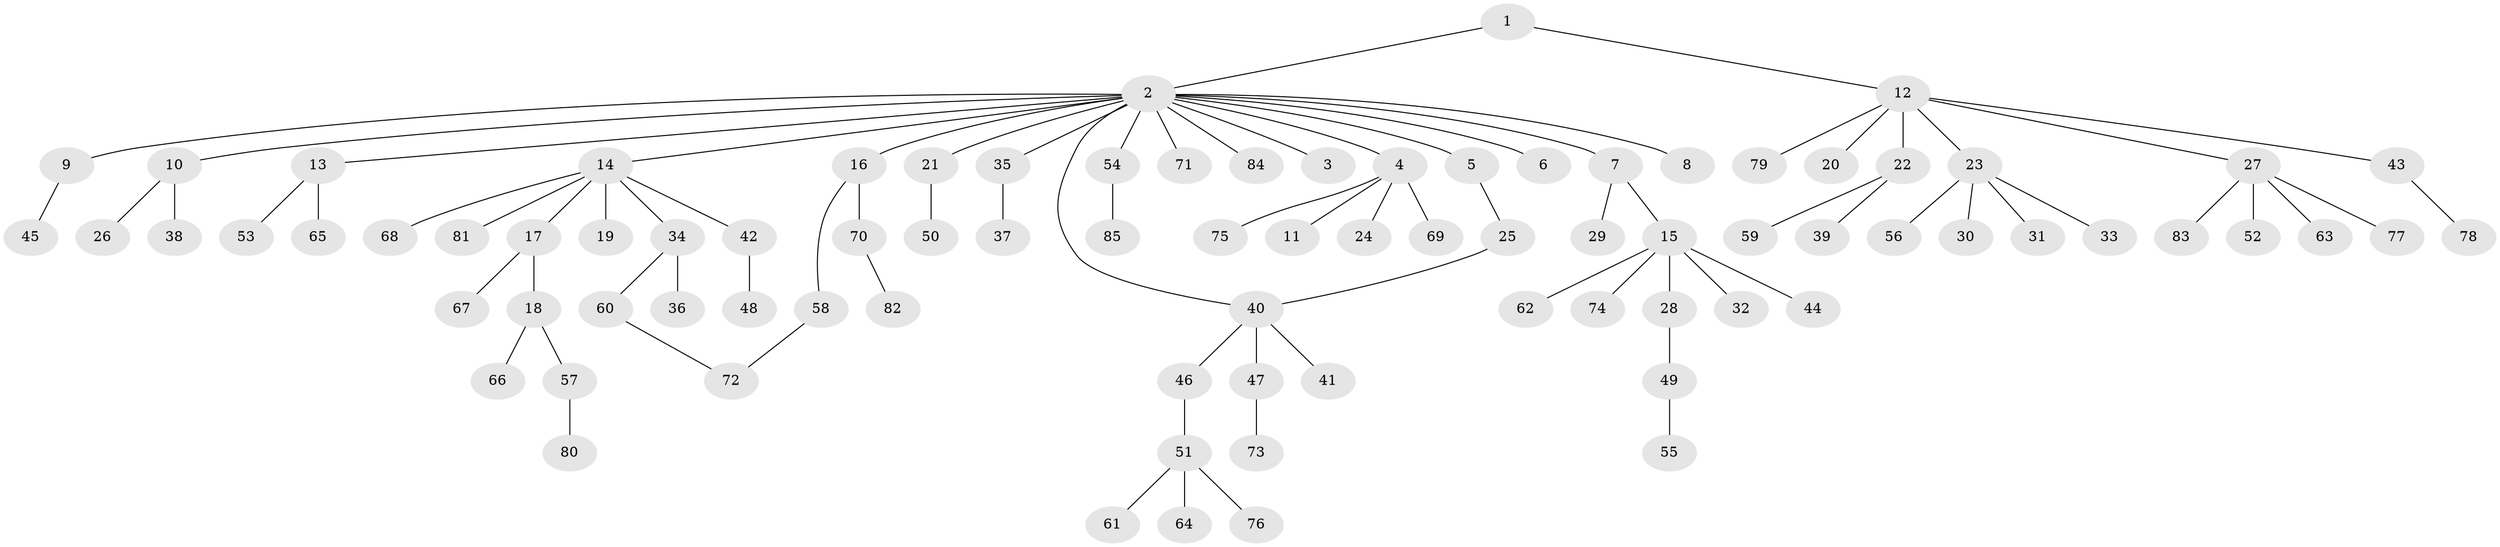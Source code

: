 // Generated by graph-tools (version 1.1) at 2025/14/03/09/25 04:14:20]
// undirected, 85 vertices, 86 edges
graph export_dot {
graph [start="1"]
  node [color=gray90,style=filled];
  1;
  2;
  3;
  4;
  5;
  6;
  7;
  8;
  9;
  10;
  11;
  12;
  13;
  14;
  15;
  16;
  17;
  18;
  19;
  20;
  21;
  22;
  23;
  24;
  25;
  26;
  27;
  28;
  29;
  30;
  31;
  32;
  33;
  34;
  35;
  36;
  37;
  38;
  39;
  40;
  41;
  42;
  43;
  44;
  45;
  46;
  47;
  48;
  49;
  50;
  51;
  52;
  53;
  54;
  55;
  56;
  57;
  58;
  59;
  60;
  61;
  62;
  63;
  64;
  65;
  66;
  67;
  68;
  69;
  70;
  71;
  72;
  73;
  74;
  75;
  76;
  77;
  78;
  79;
  80;
  81;
  82;
  83;
  84;
  85;
  1 -- 2;
  1 -- 12;
  2 -- 3;
  2 -- 4;
  2 -- 5;
  2 -- 6;
  2 -- 7;
  2 -- 8;
  2 -- 9;
  2 -- 10;
  2 -- 13;
  2 -- 14;
  2 -- 16;
  2 -- 21;
  2 -- 35;
  2 -- 40;
  2 -- 54;
  2 -- 71;
  2 -- 84;
  4 -- 11;
  4 -- 24;
  4 -- 69;
  4 -- 75;
  5 -- 25;
  7 -- 15;
  7 -- 29;
  9 -- 45;
  10 -- 26;
  10 -- 38;
  12 -- 20;
  12 -- 22;
  12 -- 23;
  12 -- 27;
  12 -- 43;
  12 -- 79;
  13 -- 53;
  13 -- 65;
  14 -- 17;
  14 -- 19;
  14 -- 34;
  14 -- 42;
  14 -- 68;
  14 -- 81;
  15 -- 28;
  15 -- 32;
  15 -- 44;
  15 -- 62;
  15 -- 74;
  16 -- 58;
  16 -- 70;
  17 -- 18;
  17 -- 67;
  18 -- 57;
  18 -- 66;
  21 -- 50;
  22 -- 39;
  22 -- 59;
  23 -- 30;
  23 -- 31;
  23 -- 33;
  23 -- 56;
  25 -- 40;
  27 -- 52;
  27 -- 63;
  27 -- 77;
  27 -- 83;
  28 -- 49;
  34 -- 36;
  34 -- 60;
  35 -- 37;
  40 -- 41;
  40 -- 46;
  40 -- 47;
  42 -- 48;
  43 -- 78;
  46 -- 51;
  47 -- 73;
  49 -- 55;
  51 -- 61;
  51 -- 64;
  51 -- 76;
  54 -- 85;
  57 -- 80;
  58 -- 72;
  60 -- 72;
  70 -- 82;
}
